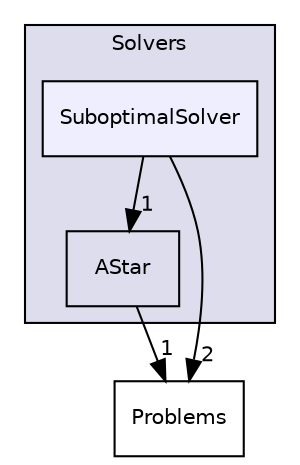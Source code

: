 digraph "Solvers/SuboptimalSolver" {
  compound=true
  node [ fontsize="10", fontname="Helvetica"];
  edge [ labelfontsize="10", labelfontname="Helvetica"];
  subgraph clusterdir_bdfa83abd3770e9236d0774c4efb3ff7 {
    graph [ bgcolor="#ddddee", pencolor="black", label="Solvers" fontname="Helvetica", fontsize="10", URL="dir_bdfa83abd3770e9236d0774c4efb3ff7.html"]
  dir_5d93a6f2113cdcaee6d36fb92369a2e4 [shape=box label="AStar" URL="dir_5d93a6f2113cdcaee6d36fb92369a2e4.html"];
  dir_678306c98280659c4636a2fdcd0f57fb [shape=box, label="SuboptimalSolver", style="filled", fillcolor="#eeeeff", pencolor="black", URL="dir_678306c98280659c4636a2fdcd0f57fb.html"];
  }
  dir_9568da6f45be3ef680f9a4c839aac725 [shape=box label="Problems" URL="dir_9568da6f45be3ef680f9a4c839aac725.html"];
  dir_5d93a6f2113cdcaee6d36fb92369a2e4->dir_9568da6f45be3ef680f9a4c839aac725 [headlabel="1", labeldistance=1.5 headhref="dir_000007_000004.html"];
  dir_678306c98280659c4636a2fdcd0f57fb->dir_5d93a6f2113cdcaee6d36fb92369a2e4 [headlabel="1", labeldistance=1.5 headhref="dir_000010_000007.html"];
  dir_678306c98280659c4636a2fdcd0f57fb->dir_9568da6f45be3ef680f9a4c839aac725 [headlabel="2", labeldistance=1.5 headhref="dir_000010_000004.html"];
}
